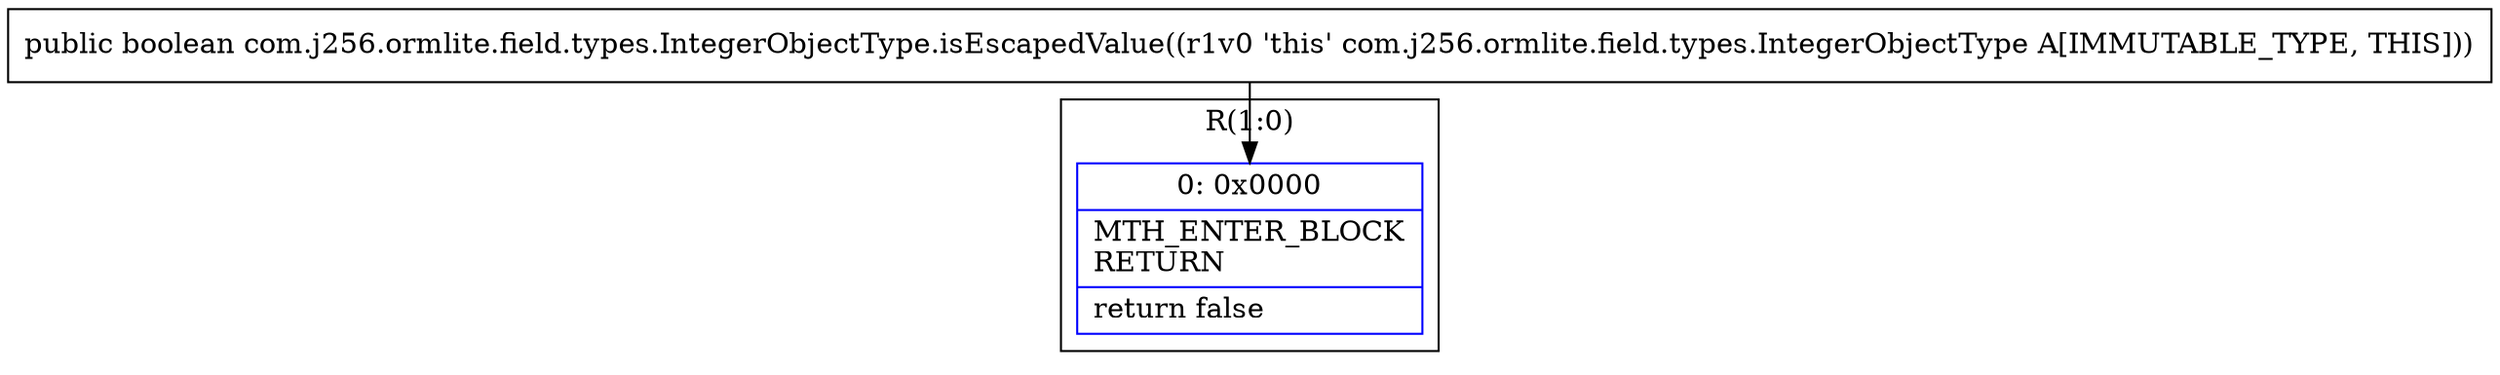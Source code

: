 digraph "CFG forcom.j256.ormlite.field.types.IntegerObjectType.isEscapedValue()Z" {
subgraph cluster_Region_103911719 {
label = "R(1:0)";
node [shape=record,color=blue];
Node_0 [shape=record,label="{0\:\ 0x0000|MTH_ENTER_BLOCK\lRETURN\l|return false\l}"];
}
MethodNode[shape=record,label="{public boolean com.j256.ormlite.field.types.IntegerObjectType.isEscapedValue((r1v0 'this' com.j256.ormlite.field.types.IntegerObjectType A[IMMUTABLE_TYPE, THIS])) }"];
MethodNode -> Node_0;
}

